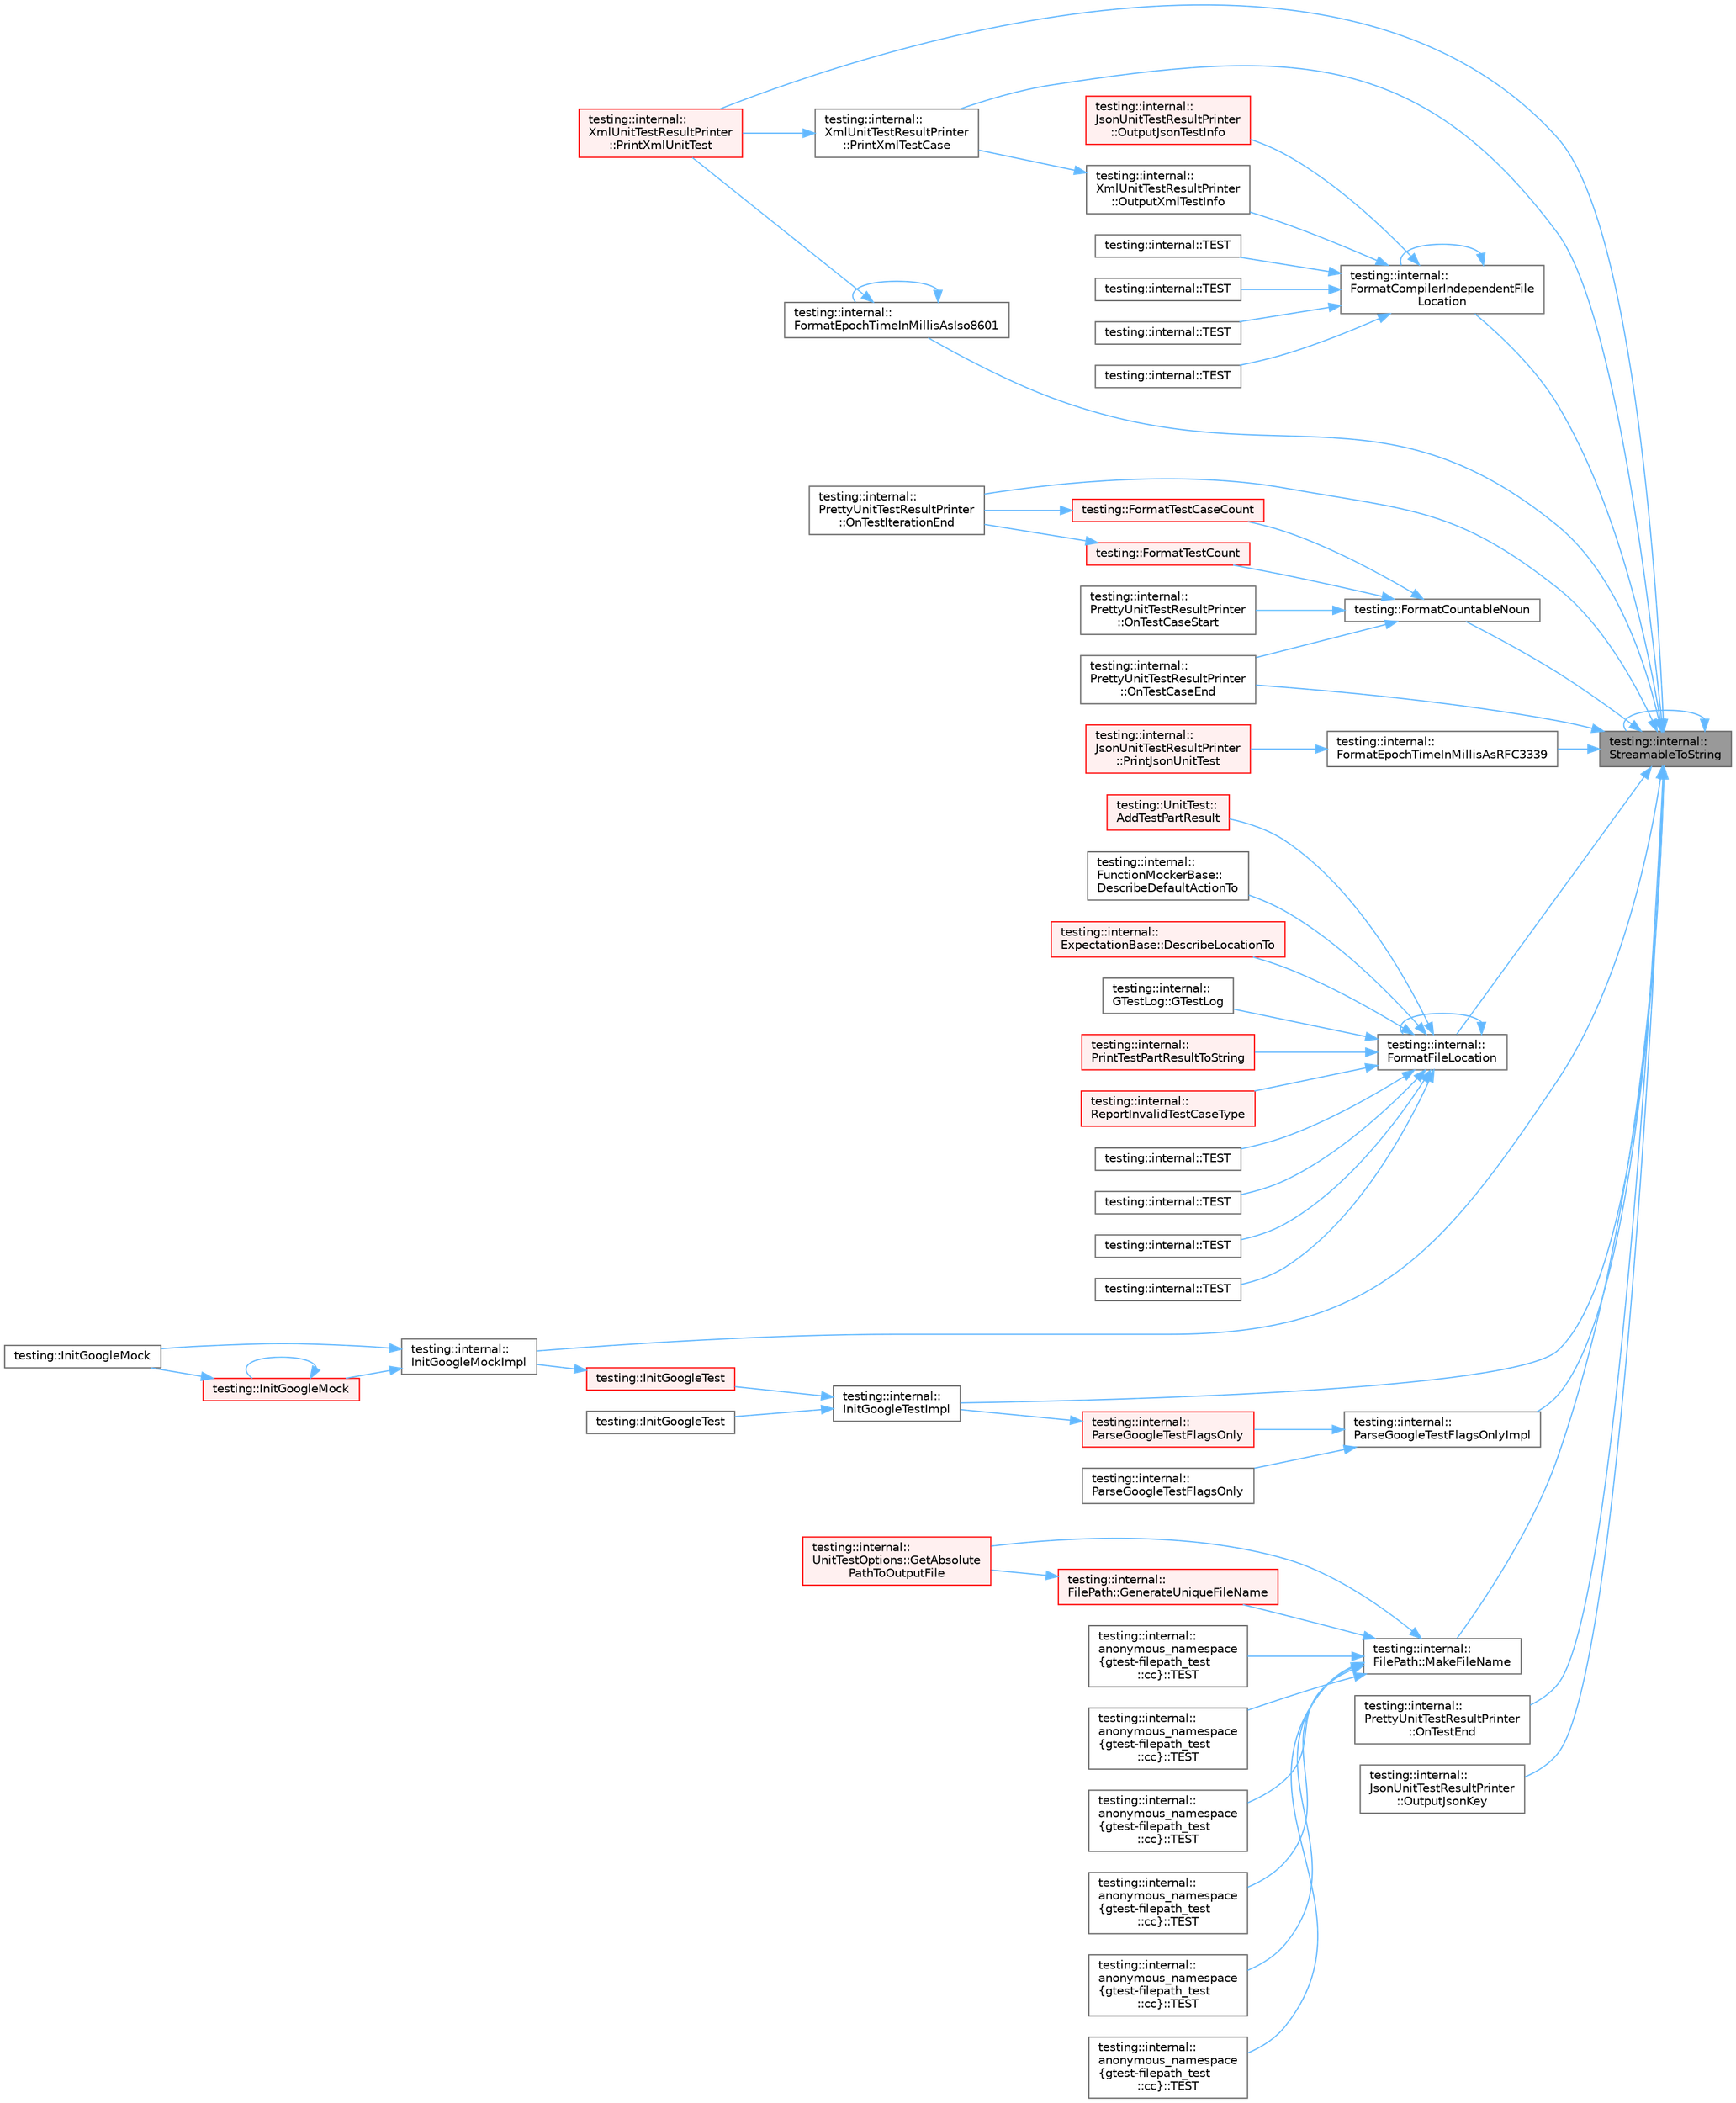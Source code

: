 digraph "testing::internal::StreamableToString"
{
 // LATEX_PDF_SIZE
  bgcolor="transparent";
  edge [fontname=Helvetica,fontsize=10,labelfontname=Helvetica,labelfontsize=10];
  node [fontname=Helvetica,fontsize=10,shape=box,height=0.2,width=0.4];
  rankdir="RL";
  Node1 [id="Node000001",label="testing::internal::\lStreamableToString",height=0.2,width=0.4,color="gray40", fillcolor="grey60", style="filled", fontcolor="black",tooltip=" "];
  Node1 -> Node2 [id="edge1_Node000001_Node000002",dir="back",color="steelblue1",style="solid",tooltip=" "];
  Node2 [id="Node000002",label="testing::internal::\lFormatCompilerIndependentFile\lLocation",height=0.2,width=0.4,color="grey40", fillcolor="white", style="filled",URL="$namespacetesting_1_1internal.html#a1ee4cde97868c53e442d3182496a9f3c",tooltip=" "];
  Node2 -> Node2 [id="edge2_Node000002_Node000002",dir="back",color="steelblue1",style="solid",tooltip=" "];
  Node2 -> Node3 [id="edge3_Node000002_Node000003",dir="back",color="steelblue1",style="solid",tooltip=" "];
  Node3 [id="Node000003",label="testing::internal::\lJsonUnitTestResultPrinter\l::OutputJsonTestInfo",height=0.2,width=0.4,color="red", fillcolor="#FFF0F0", style="filled",URL="$classtesting_1_1internal_1_1_json_unit_test_result_printer.html#ac71993ea21af1c1c1b3b8b942790d127",tooltip=" "];
  Node2 -> Node7 [id="edge4_Node000002_Node000007",dir="back",color="steelblue1",style="solid",tooltip=" "];
  Node7 [id="Node000007",label="testing::internal::\lXmlUnitTestResultPrinter\l::OutputXmlTestInfo",height=0.2,width=0.4,color="grey40", fillcolor="white", style="filled",URL="$classtesting_1_1internal_1_1_xml_unit_test_result_printer.html#af642843faed4cd28c77d688f6f2820d7",tooltip=" "];
  Node7 -> Node8 [id="edge5_Node000007_Node000008",dir="back",color="steelblue1",style="solid",tooltip=" "];
  Node8 [id="Node000008",label="testing::internal::\lXmlUnitTestResultPrinter\l::PrintXmlTestCase",height=0.2,width=0.4,color="grey40", fillcolor="white", style="filled",URL="$classtesting_1_1internal_1_1_xml_unit_test_result_printer.html#a7f7accabeac896d4271f36d24ca02dba",tooltip=" "];
  Node8 -> Node9 [id="edge6_Node000008_Node000009",dir="back",color="steelblue1",style="solid",tooltip=" "];
  Node9 [id="Node000009",label="testing::internal::\lXmlUnitTestResultPrinter\l::PrintXmlUnitTest",height=0.2,width=0.4,color="red", fillcolor="#FFF0F0", style="filled",URL="$classtesting_1_1internal_1_1_xml_unit_test_result_printer.html#a3be1c8766241d0f34cdf59b45a52f73b",tooltip=" "];
  Node2 -> Node11 [id="edge7_Node000002_Node000011",dir="back",color="steelblue1",style="solid",tooltip=" "];
  Node11 [id="Node000011",label="testing::internal::TEST",height=0.2,width=0.4,color="grey40", fillcolor="white", style="filled",URL="$namespacetesting_1_1internal.html#a9c12f8c1ebb19906e8fa0c430d139076",tooltip=" "];
  Node2 -> Node12 [id="edge8_Node000002_Node000012",dir="back",color="steelblue1",style="solid",tooltip=" "];
  Node12 [id="Node000012",label="testing::internal::TEST",height=0.2,width=0.4,color="grey40", fillcolor="white", style="filled",URL="$namespacetesting_1_1internal.html#a65ad1cad17717c1b8ac4c2d4bef5e079",tooltip=" "];
  Node2 -> Node13 [id="edge9_Node000002_Node000013",dir="back",color="steelblue1",style="solid",tooltip=" "];
  Node13 [id="Node000013",label="testing::internal::TEST",height=0.2,width=0.4,color="grey40", fillcolor="white", style="filled",URL="$namespacetesting_1_1internal.html#a8b9aee556f3dec6e67c35830ba55e0bd",tooltip=" "];
  Node2 -> Node14 [id="edge10_Node000002_Node000014",dir="back",color="steelblue1",style="solid",tooltip=" "];
  Node14 [id="Node000014",label="testing::internal::TEST",height=0.2,width=0.4,color="grey40", fillcolor="white", style="filled",URL="$namespacetesting_1_1internal.html#a0315a64a661f249628f2884080e0614f",tooltip=" "];
  Node1 -> Node15 [id="edge11_Node000001_Node000015",dir="back",color="steelblue1",style="solid",tooltip=" "];
  Node15 [id="Node000015",label="testing::FormatCountableNoun",height=0.2,width=0.4,color="grey40", fillcolor="white", style="filled",URL="$namespacetesting.html#a33e070c3e994cb75f9017fa2a044d536",tooltip=" "];
  Node15 -> Node16 [id="edge12_Node000015_Node000016",dir="back",color="steelblue1",style="solid",tooltip=" "];
  Node16 [id="Node000016",label="testing::FormatTestCaseCount",height=0.2,width=0.4,color="red", fillcolor="#FFF0F0", style="filled",URL="$namespacetesting.html#ab8cabb45f3d8c52d336372c1b62d75c5",tooltip=" "];
  Node16 -> Node17 [id="edge13_Node000016_Node000017",dir="back",color="steelblue1",style="solid",tooltip=" "];
  Node17 [id="Node000017",label="testing::internal::\lPrettyUnitTestResultPrinter\l::OnTestIterationEnd",height=0.2,width=0.4,color="grey40", fillcolor="white", style="filled",URL="$classtesting_1_1internal_1_1_pretty_unit_test_result_printer.html#ac29b30216023baddda04ef5889f484ff",tooltip=" "];
  Node15 -> Node19 [id="edge14_Node000015_Node000019",dir="back",color="steelblue1",style="solid",tooltip=" "];
  Node19 [id="Node000019",label="testing::FormatTestCount",height=0.2,width=0.4,color="red", fillcolor="#FFF0F0", style="filled",URL="$namespacetesting.html#a7420a0eb48a02ba210e265afb75febdf",tooltip=" "];
  Node19 -> Node17 [id="edge15_Node000019_Node000017",dir="back",color="steelblue1",style="solid",tooltip=" "];
  Node15 -> Node20 [id="edge16_Node000015_Node000020",dir="back",color="steelblue1",style="solid",tooltip=" "];
  Node20 [id="Node000020",label="testing::internal::\lPrettyUnitTestResultPrinter\l::OnTestCaseEnd",height=0.2,width=0.4,color="grey40", fillcolor="white", style="filled",URL="$classtesting_1_1internal_1_1_pretty_unit_test_result_printer.html#a7a62fe58fa6f6aace813eb62b31e5a51",tooltip=" "];
  Node15 -> Node21 [id="edge17_Node000015_Node000021",dir="back",color="steelblue1",style="solid",tooltip=" "];
  Node21 [id="Node000021",label="testing::internal::\lPrettyUnitTestResultPrinter\l::OnTestCaseStart",height=0.2,width=0.4,color="grey40", fillcolor="white", style="filled",URL="$classtesting_1_1internal_1_1_pretty_unit_test_result_printer.html#adcb68c729565d4bcdf8418a52902c3de",tooltip=" "];
  Node1 -> Node22 [id="edge18_Node000001_Node000022",dir="back",color="steelblue1",style="solid",tooltip=" "];
  Node22 [id="Node000022",label="testing::internal::\lFormatEpochTimeInMillisAsIso8601",height=0.2,width=0.4,color="grey40", fillcolor="white", style="filled",URL="$namespacetesting_1_1internal.html#a5ef227c4a610e7ff638b12dfb25b068e",tooltip=" "];
  Node22 -> Node22 [id="edge19_Node000022_Node000022",dir="back",color="steelblue1",style="solid",tooltip=" "];
  Node22 -> Node9 [id="edge20_Node000022_Node000009",dir="back",color="steelblue1",style="solid",tooltip=" "];
  Node1 -> Node23 [id="edge21_Node000001_Node000023",dir="back",color="steelblue1",style="solid",tooltip=" "];
  Node23 [id="Node000023",label="testing::internal::\lFormatEpochTimeInMillisAsRFC3339",height=0.2,width=0.4,color="grey40", fillcolor="white", style="filled",URL="$namespacetesting_1_1internal.html#abe5a476b315f310d94ecdc72c3a48d1e",tooltip=" "];
  Node23 -> Node5 [id="edge22_Node000023_Node000005",dir="back",color="steelblue1",style="solid",tooltip=" "];
  Node5 [id="Node000005",label="testing::internal::\lJsonUnitTestResultPrinter\l::PrintJsonUnitTest",height=0.2,width=0.4,color="red", fillcolor="#FFF0F0", style="filled",URL="$classtesting_1_1internal_1_1_json_unit_test_result_printer.html#a18b5f31f180d47044871e0dd4ec38a00",tooltip=" "];
  Node1 -> Node24 [id="edge23_Node000001_Node000024",dir="back",color="steelblue1",style="solid",tooltip=" "];
  Node24 [id="Node000024",label="testing::internal::\lFormatFileLocation",height=0.2,width=0.4,color="grey40", fillcolor="white", style="filled",URL="$namespacetesting_1_1internal.html#a31b7c3abed4a7c395f42c61e993989f4",tooltip=" "];
  Node24 -> Node25 [id="edge24_Node000024_Node000025",dir="back",color="steelblue1",style="solid",tooltip=" "];
  Node25 [id="Node000025",label="testing::UnitTest::\lAddTestPartResult",height=0.2,width=0.4,color="red", fillcolor="#FFF0F0", style="filled",URL="$classtesting_1_1_unit_test.html#a1d157d2e9a5c1d3405333410c6b13932",tooltip=" "];
  Node24 -> Node33 [id="edge25_Node000024_Node000033",dir="back",color="steelblue1",style="solid",tooltip=" "];
  Node33 [id="Node000033",label="testing::internal::\lFunctionMockerBase::\lDescribeDefaultActionTo",height=0.2,width=0.4,color="grey40", fillcolor="white", style="filled",URL="$classtesting_1_1internal_1_1_function_mocker_base.html#ac9f58631036d0507047e0088b829c237",tooltip=" "];
  Node24 -> Node34 [id="edge26_Node000024_Node000034",dir="back",color="steelblue1",style="solid",tooltip=" "];
  Node34 [id="Node000034",label="testing::internal::\lExpectationBase::DescribeLocationTo",height=0.2,width=0.4,color="red", fillcolor="#FFF0F0", style="filled",URL="$classtesting_1_1internal_1_1_expectation_base.html#a666e7f8fb2412e78f090244e6bfd4493",tooltip=" "];
  Node24 -> Node24 [id="edge27_Node000024_Node000024",dir="back",color="steelblue1",style="solid",tooltip=" "];
  Node24 -> Node38 [id="edge28_Node000024_Node000038",dir="back",color="steelblue1",style="solid",tooltip=" "];
  Node38 [id="Node000038",label="testing::internal::\lGTestLog::GTestLog",height=0.2,width=0.4,color="grey40", fillcolor="white", style="filled",URL="$classtesting_1_1internal_1_1_g_test_log.html#a364691bf972983a59cfa2891062a64af",tooltip=" "];
  Node24 -> Node39 [id="edge29_Node000024_Node000039",dir="back",color="steelblue1",style="solid",tooltip=" "];
  Node39 [id="Node000039",label="testing::internal::\lPrintTestPartResultToString",height=0.2,width=0.4,color="red", fillcolor="#FFF0F0", style="filled",URL="$namespacetesting_1_1internal.html#ada13cbf91139f0809a5a31ea2594c1ad",tooltip=" "];
  Node24 -> Node42 [id="edge30_Node000024_Node000042",dir="back",color="steelblue1",style="solid",tooltip=" "];
  Node42 [id="Node000042",label="testing::internal::\lReportInvalidTestCaseType",height=0.2,width=0.4,color="red", fillcolor="#FFF0F0", style="filled",URL="$namespacetesting_1_1internal.html#ab7e343160ee0aca7c8ae7c025a372453",tooltip=" "];
  Node24 -> Node44 [id="edge31_Node000024_Node000044",dir="back",color="steelblue1",style="solid",tooltip=" "];
  Node44 [id="Node000044",label="testing::internal::TEST",height=0.2,width=0.4,color="grey40", fillcolor="white", style="filled",URL="$namespacetesting_1_1internal.html#a1a1c20d78e9e75b9c7f2b767eb62611b",tooltip=" "];
  Node24 -> Node45 [id="edge32_Node000024_Node000045",dir="back",color="steelblue1",style="solid",tooltip=" "];
  Node45 [id="Node000045",label="testing::internal::TEST",height=0.2,width=0.4,color="grey40", fillcolor="white", style="filled",URL="$namespacetesting_1_1internal.html#a1195aaf7258c5442de7aebd95acefb9f",tooltip=" "];
  Node24 -> Node46 [id="edge33_Node000024_Node000046",dir="back",color="steelblue1",style="solid",tooltip=" "];
  Node46 [id="Node000046",label="testing::internal::TEST",height=0.2,width=0.4,color="grey40", fillcolor="white", style="filled",URL="$namespacetesting_1_1internal.html#a17d1f472b6c1154de7b5b008b964ee32",tooltip=" "];
  Node24 -> Node47 [id="edge34_Node000024_Node000047",dir="back",color="steelblue1",style="solid",tooltip=" "];
  Node47 [id="Node000047",label="testing::internal::TEST",height=0.2,width=0.4,color="grey40", fillcolor="white", style="filled",URL="$namespacetesting_1_1internal.html#ace2f5407afdfb0767035d44b6758e4a0",tooltip=" "];
  Node1 -> Node48 [id="edge35_Node000001_Node000048",dir="back",color="steelblue1",style="solid",tooltip=" "];
  Node48 [id="Node000048",label="testing::internal::\lInitGoogleMockImpl",height=0.2,width=0.4,color="grey40", fillcolor="white", style="filled",URL="$namespacetesting_1_1internal.html#a3823844199df88af9493026031cf7744",tooltip=" "];
  Node48 -> Node49 [id="edge36_Node000048_Node000049",dir="back",color="steelblue1",style="solid",tooltip=" "];
  Node49 [id="Node000049",label="testing::InitGoogleMock",height=0.2,width=0.4,color="red", fillcolor="#FFF0F0", style="filled",URL="$namespacetesting.html#a32b1c6db9ba5133ccabfa67616b3c041",tooltip=" "];
  Node49 -> Node49 [id="edge37_Node000049_Node000049",dir="back",color="steelblue1",style="solid",tooltip=" "];
  Node49 -> Node51 [id="edge38_Node000049_Node000051",dir="back",color="steelblue1",style="solid",tooltip=" "];
  Node51 [id="Node000051",label="testing::InitGoogleMock",height=0.2,width=0.4,color="grey40", fillcolor="white", style="filled",URL="$namespacetesting.html#a20fb86152763dddef67bc1dd8b090800",tooltip=" "];
  Node48 -> Node51 [id="edge39_Node000048_Node000051",dir="back",color="steelblue1",style="solid",tooltip=" "];
  Node1 -> Node53 [id="edge40_Node000001_Node000053",dir="back",color="steelblue1",style="solid",tooltip=" "];
  Node53 [id="Node000053",label="testing::internal::\lInitGoogleTestImpl",height=0.2,width=0.4,color="grey40", fillcolor="white", style="filled",URL="$namespacetesting_1_1internal.html#ac3c6fa93391768aa91c6238b31aaeeb5",tooltip=" "];
  Node53 -> Node54 [id="edge41_Node000053_Node000054",dir="back",color="steelblue1",style="solid",tooltip=" "];
  Node54 [id="Node000054",label="testing::InitGoogleTest",height=0.2,width=0.4,color="red", fillcolor="#FFF0F0", style="filled",URL="$namespacetesting.html#afd726ae08c9bd16dc52f78c822d9946b",tooltip=" "];
  Node54 -> Node48 [id="edge42_Node000054_Node000048",dir="back",color="steelblue1",style="solid",tooltip=" "];
  Node53 -> Node56 [id="edge43_Node000053_Node000056",dir="back",color="steelblue1",style="solid",tooltip=" "];
  Node56 [id="Node000056",label="testing::InitGoogleTest",height=0.2,width=0.4,color="grey40", fillcolor="white", style="filled",URL="$namespacetesting.html#ae5a88709a4a7529e30c83242156556b3",tooltip=" "];
  Node1 -> Node57 [id="edge44_Node000001_Node000057",dir="back",color="steelblue1",style="solid",tooltip=" "];
  Node57 [id="Node000057",label="testing::internal::\lFilePath::MakeFileName",height=0.2,width=0.4,color="grey40", fillcolor="white", style="filled",URL="$classtesting_1_1internal_1_1_file_path.html#aa8c102da670261eb4fa8e2f2481df139",tooltip=" "];
  Node57 -> Node58 [id="edge45_Node000057_Node000058",dir="back",color="steelblue1",style="solid",tooltip=" "];
  Node58 [id="Node000058",label="testing::internal::\lFilePath::GenerateUniqueFileName",height=0.2,width=0.4,color="red", fillcolor="#FFF0F0", style="filled",URL="$classtesting_1_1internal_1_1_file_path.html#a2280a77adb394cf80bb5f73fc292e8c8",tooltip=" "];
  Node58 -> Node59 [id="edge46_Node000058_Node000059",dir="back",color="steelblue1",style="solid",tooltip=" "];
  Node59 [id="Node000059",label="testing::internal::\lUnitTestOptions::GetAbsolute\lPathToOutputFile",height=0.2,width=0.4,color="red", fillcolor="#FFF0F0", style="filled",URL="$classtesting_1_1internal_1_1_unit_test_options.html#a993fb30ad66104158c8c0ac508daca3f",tooltip=" "];
  Node57 -> Node59 [id="edge47_Node000057_Node000059",dir="back",color="steelblue1",style="solid",tooltip=" "];
  Node57 -> Node72 [id="edge48_Node000057_Node000072",dir="back",color="steelblue1",style="solid",tooltip=" "];
  Node72 [id="Node000072",label="testing::internal::\lanonymous_namespace\l\{gtest-filepath_test\l::cc\}::TEST",height=0.2,width=0.4,color="grey40", fillcolor="white", style="filled",URL="$namespacetesting_1_1internal_1_1anonymous__namespace_02gtest-filepath__test_8cc_03.html#a6718b820bf4582d4f667e5a443385938",tooltip=" "];
  Node57 -> Node73 [id="edge49_Node000057_Node000073",dir="back",color="steelblue1",style="solid",tooltip=" "];
  Node73 [id="Node000073",label="testing::internal::\lanonymous_namespace\l\{gtest-filepath_test\l::cc\}::TEST",height=0.2,width=0.4,color="grey40", fillcolor="white", style="filled",URL="$namespacetesting_1_1internal_1_1anonymous__namespace_02gtest-filepath__test_8cc_03.html#a0bdfaf6898fdd13bf64c70b06a861934",tooltip=" "];
  Node57 -> Node74 [id="edge50_Node000057_Node000074",dir="back",color="steelblue1",style="solid",tooltip=" "];
  Node74 [id="Node000074",label="testing::internal::\lanonymous_namespace\l\{gtest-filepath_test\l::cc\}::TEST",height=0.2,width=0.4,color="grey40", fillcolor="white", style="filled",URL="$namespacetesting_1_1internal_1_1anonymous__namespace_02gtest-filepath__test_8cc_03.html#a55d4a8d9b52a91ed912954f7950573e8",tooltip=" "];
  Node57 -> Node75 [id="edge51_Node000057_Node000075",dir="back",color="steelblue1",style="solid",tooltip=" "];
  Node75 [id="Node000075",label="testing::internal::\lanonymous_namespace\l\{gtest-filepath_test\l::cc\}::TEST",height=0.2,width=0.4,color="grey40", fillcolor="white", style="filled",URL="$namespacetesting_1_1internal_1_1anonymous__namespace_02gtest-filepath__test_8cc_03.html#af0258c746e757ea2bfc910b0a9f9133f",tooltip=" "];
  Node57 -> Node76 [id="edge52_Node000057_Node000076",dir="back",color="steelblue1",style="solid",tooltip=" "];
  Node76 [id="Node000076",label="testing::internal::\lanonymous_namespace\l\{gtest-filepath_test\l::cc\}::TEST",height=0.2,width=0.4,color="grey40", fillcolor="white", style="filled",URL="$namespacetesting_1_1internal_1_1anonymous__namespace_02gtest-filepath__test_8cc_03.html#ab3c57bf1cbbd91034edfb221c5f58279",tooltip=" "];
  Node57 -> Node77 [id="edge53_Node000057_Node000077",dir="back",color="steelblue1",style="solid",tooltip=" "];
  Node77 [id="Node000077",label="testing::internal::\lanonymous_namespace\l\{gtest-filepath_test\l::cc\}::TEST",height=0.2,width=0.4,color="grey40", fillcolor="white", style="filled",URL="$namespacetesting_1_1internal_1_1anonymous__namespace_02gtest-filepath__test_8cc_03.html#a0baf92b6842b5d1a0f966f8718b25522",tooltip=" "];
  Node1 -> Node20 [id="edge54_Node000001_Node000020",dir="back",color="steelblue1",style="solid",tooltip=" "];
  Node1 -> Node78 [id="edge55_Node000001_Node000078",dir="back",color="steelblue1",style="solid",tooltip=" "];
  Node78 [id="Node000078",label="testing::internal::\lPrettyUnitTestResultPrinter\l::OnTestEnd",height=0.2,width=0.4,color="grey40", fillcolor="white", style="filled",URL="$classtesting_1_1internal_1_1_pretty_unit_test_result_printer.html#a06749ff2b32a16c127374ecd015f13e0",tooltip=" "];
  Node1 -> Node17 [id="edge56_Node000001_Node000017",dir="back",color="steelblue1",style="solid",tooltip=" "];
  Node1 -> Node79 [id="edge57_Node000001_Node000079",dir="back",color="steelblue1",style="solid",tooltip=" "];
  Node79 [id="Node000079",label="testing::internal::\lJsonUnitTestResultPrinter\l::OutputJsonKey",height=0.2,width=0.4,color="grey40", fillcolor="white", style="filled",URL="$classtesting_1_1internal_1_1_json_unit_test_result_printer.html#a312b071e5ed3913b854490b1e427d326",tooltip=" "];
  Node1 -> Node80 [id="edge58_Node000001_Node000080",dir="back",color="steelblue1",style="solid",tooltip=" "];
  Node80 [id="Node000080",label="testing::internal::\lParseGoogleTestFlagsOnlyImpl",height=0.2,width=0.4,color="grey40", fillcolor="white", style="filled",URL="$namespacetesting_1_1internal.html#ae4c46ce8c3d016848fff52cc5133f2ac",tooltip=" "];
  Node80 -> Node81 [id="edge59_Node000080_Node000081",dir="back",color="steelblue1",style="solid",tooltip=" "];
  Node81 [id="Node000081",label="testing::internal::\lParseGoogleTestFlagsOnly",height=0.2,width=0.4,color="red", fillcolor="#FFF0F0", style="filled",URL="$namespacetesting_1_1internal.html#a472880afbcc592a41e3d623e2dec8412",tooltip=" "];
  Node81 -> Node53 [id="edge60_Node000081_Node000053",dir="back",color="steelblue1",style="solid",tooltip=" "];
  Node80 -> Node83 [id="edge61_Node000080_Node000083",dir="back",color="steelblue1",style="solid",tooltip=" "];
  Node83 [id="Node000083",label="testing::internal::\lParseGoogleTestFlagsOnly",height=0.2,width=0.4,color="grey40", fillcolor="white", style="filled",URL="$namespacetesting_1_1internal.html#aa3c81a67914856448d0778990d9d9cab",tooltip=" "];
  Node1 -> Node8 [id="edge62_Node000001_Node000008",dir="back",color="steelblue1",style="solid",tooltip=" "];
  Node1 -> Node9 [id="edge63_Node000001_Node000009",dir="back",color="steelblue1",style="solid",tooltip=" "];
  Node1 -> Node1 [id="edge64_Node000001_Node000001",dir="back",color="steelblue1",style="solid",tooltip=" "];
}
